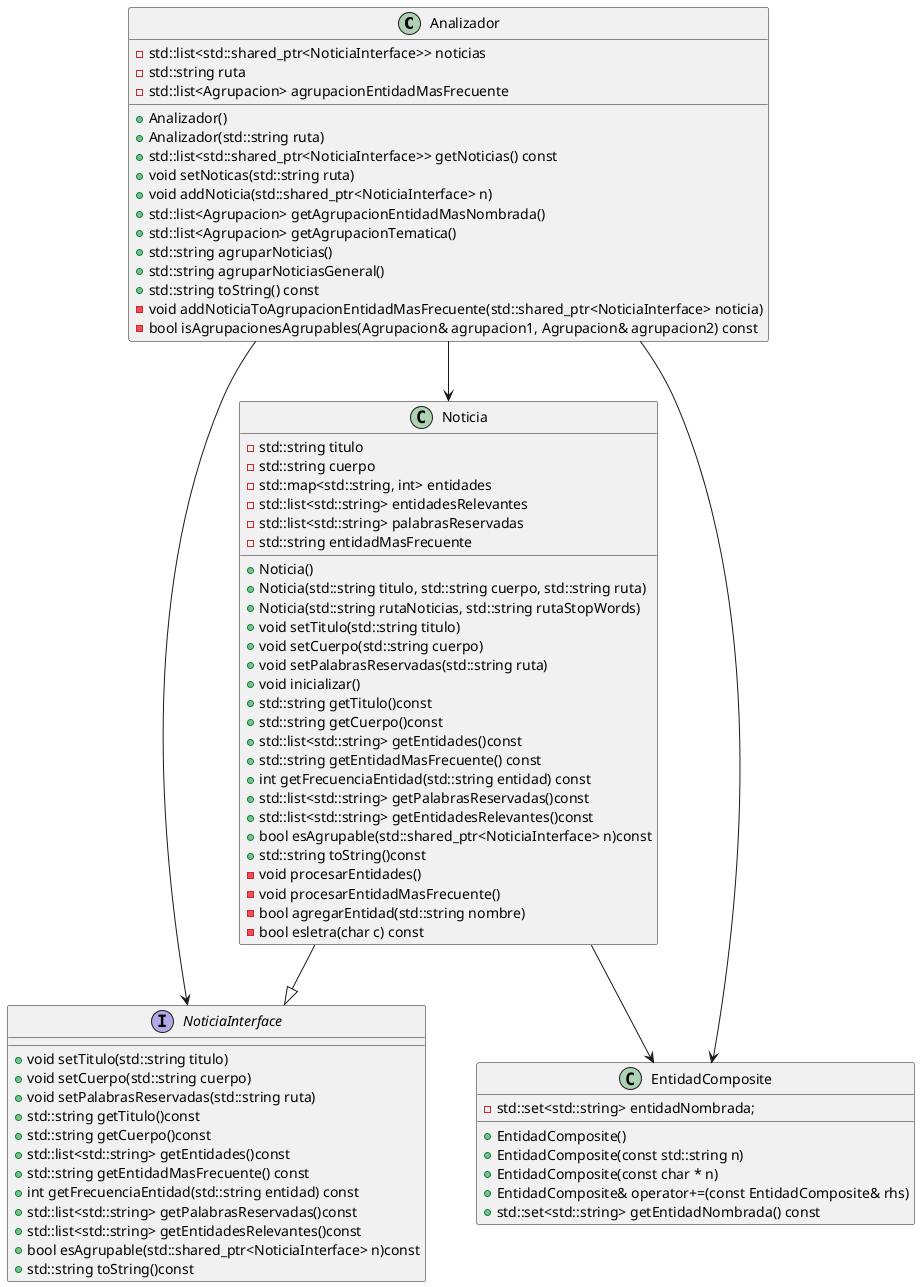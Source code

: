 @startuml
Analizador --> Noticia
Analizador --> NoticiaInterface
Analizador --> EntidadComposite
Noticia --|> NoticiaInterface
Noticia --> EntidadComposite

class Analizador {
    -std::list<std::shared_ptr<NoticiaInterface>> noticias
    -std::string ruta
    -std::list<Agrupacion> agrupacionEntidadMasFrecuente
    +Analizador()
    +Analizador(std::string ruta)
    +std::list<std::shared_ptr<NoticiaInterface>> getNoticias() const
    +void setNoticas(std::string ruta)
    +void addNoticia(std::shared_ptr<NoticiaInterface> n)
    +std::list<Agrupacion> getAgrupacionEntidadMasNombrada()
    +std::list<Agrupacion> getAgrupacionTematica()
    +std::string agruparNoticias()
    +std::string agruparNoticiasGeneral()
    +std::string toString() const
    -void addNoticiaToAgrupacionEntidadMasFrecuente(std::shared_ptr<NoticiaInterface> noticia)
    -bool isAgrupacionesAgrupables(Agrupacion& agrupacion1, Agrupacion& agrupacion2) const
}
interface NoticiaInterface {
    +void setTitulo(std::string titulo)
    +void setCuerpo(std::string cuerpo)
    +void setPalabrasReservadas(std::string ruta)
    +std::string getTitulo()const
    +std::string getCuerpo()const
    +std::list<std::string> getEntidades()const
    +std::string getEntidadMasFrecuente() const
    +int getFrecuenciaEntidad(std::string entidad) const
    +std::list<std::string> getPalabrasReservadas()const
    +std::list<std::string> getEntidadesRelevantes()const
    +bool esAgrupable(std::shared_ptr<NoticiaInterface> n)const
    +std::string toString()const
}
class Noticia {
    -std::string titulo
    -std::string cuerpo
    -std::map<std::string, int> entidades
    -std::list<std::string> entidadesRelevantes
    -std::list<std::string> palabrasReservadas
    -std::string entidadMasFrecuente
    +Noticia()
    +Noticia(std::string titulo, std::string cuerpo, std::string ruta)
    +Noticia(std::string rutaNoticias, std::string rutaStopWords)
    +void setTitulo(std::string titulo)
    +void setCuerpo(std::string cuerpo)
    +void setPalabrasReservadas(std::string ruta)
    +void inicializar()
    +std::string getTitulo()const
    +std::string getCuerpo()const
    +std::list<std::string> getEntidades()const
    +std::string getEntidadMasFrecuente() const
    +int getFrecuenciaEntidad(std::string entidad) const
    +std::list<std::string> getPalabrasReservadas()const
    +std::list<std::string> getEntidadesRelevantes()const
    +bool esAgrupable(std::shared_ptr<NoticiaInterface> n)const
    +std::string toString()const
    -void procesarEntidades()
    -void procesarEntidadMasFrecuente()
    -bool agregarEntidad(std::string nombre)
    -bool esletra(char c) const
}
class EntidadComposite {
    -std::set<std::string> entidadNombrada;
    +EntidadComposite()
    +EntidadComposite(const std::string n)
    +EntidadComposite(const char * n)
    +EntidadComposite& operator+=(const EntidadComposite& rhs)
    +std::set<std::string> getEntidadNombrada() const
}
@enduml
